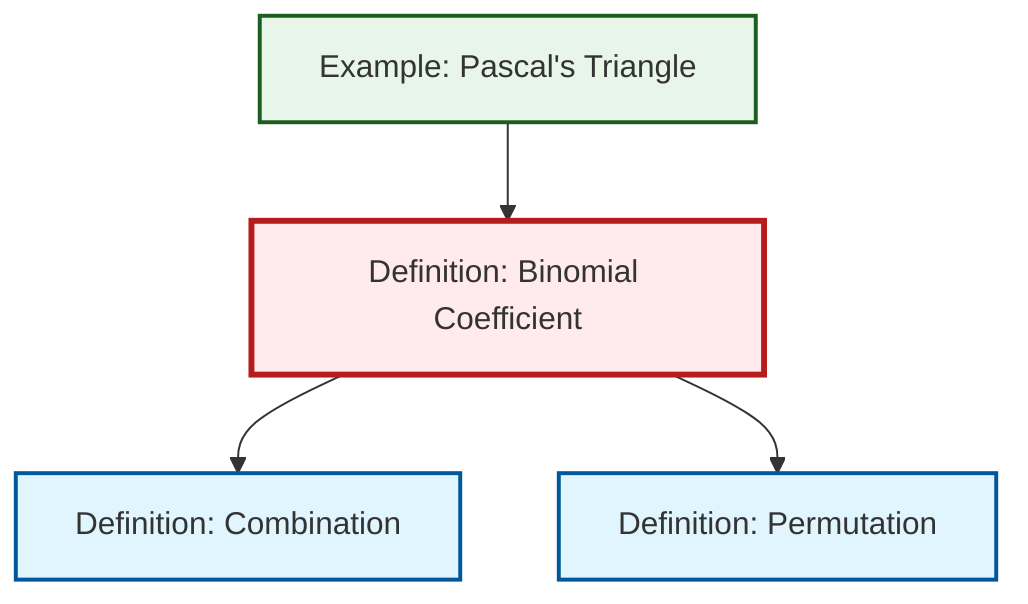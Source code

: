 graph TD
    classDef definition fill:#e1f5fe,stroke:#01579b,stroke-width:2px
    classDef theorem fill:#f3e5f5,stroke:#4a148c,stroke-width:2px
    classDef axiom fill:#fff3e0,stroke:#e65100,stroke-width:2px
    classDef example fill:#e8f5e9,stroke:#1b5e20,stroke-width:2px
    classDef current fill:#ffebee,stroke:#b71c1c,stroke-width:3px
    ex-pascals-triangle["Example: Pascal's Triangle"]:::example
    def-binomial-coefficient["Definition: Binomial Coefficient"]:::definition
    def-combination["Definition: Combination"]:::definition
    def-permutation["Definition: Permutation"]:::definition
    def-binomial-coefficient --> def-combination
    def-binomial-coefficient --> def-permutation
    ex-pascals-triangle --> def-binomial-coefficient
    class def-binomial-coefficient current